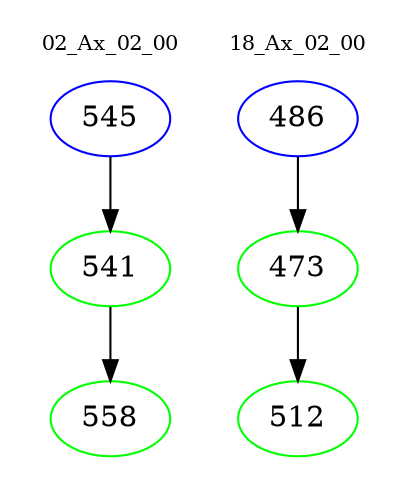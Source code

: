 digraph{
subgraph cluster_0 {
color = white
label = "02_Ax_02_00";
fontsize=10;
T0_545 [label="545", color="blue"]
T0_545 -> T0_541 [color="black"]
T0_541 [label="541", color="green"]
T0_541 -> T0_558 [color="black"]
T0_558 [label="558", color="green"]
}
subgraph cluster_1 {
color = white
label = "18_Ax_02_00";
fontsize=10;
T1_486 [label="486", color="blue"]
T1_486 -> T1_473 [color="black"]
T1_473 [label="473", color="green"]
T1_473 -> T1_512 [color="black"]
T1_512 [label="512", color="green"]
}
}
